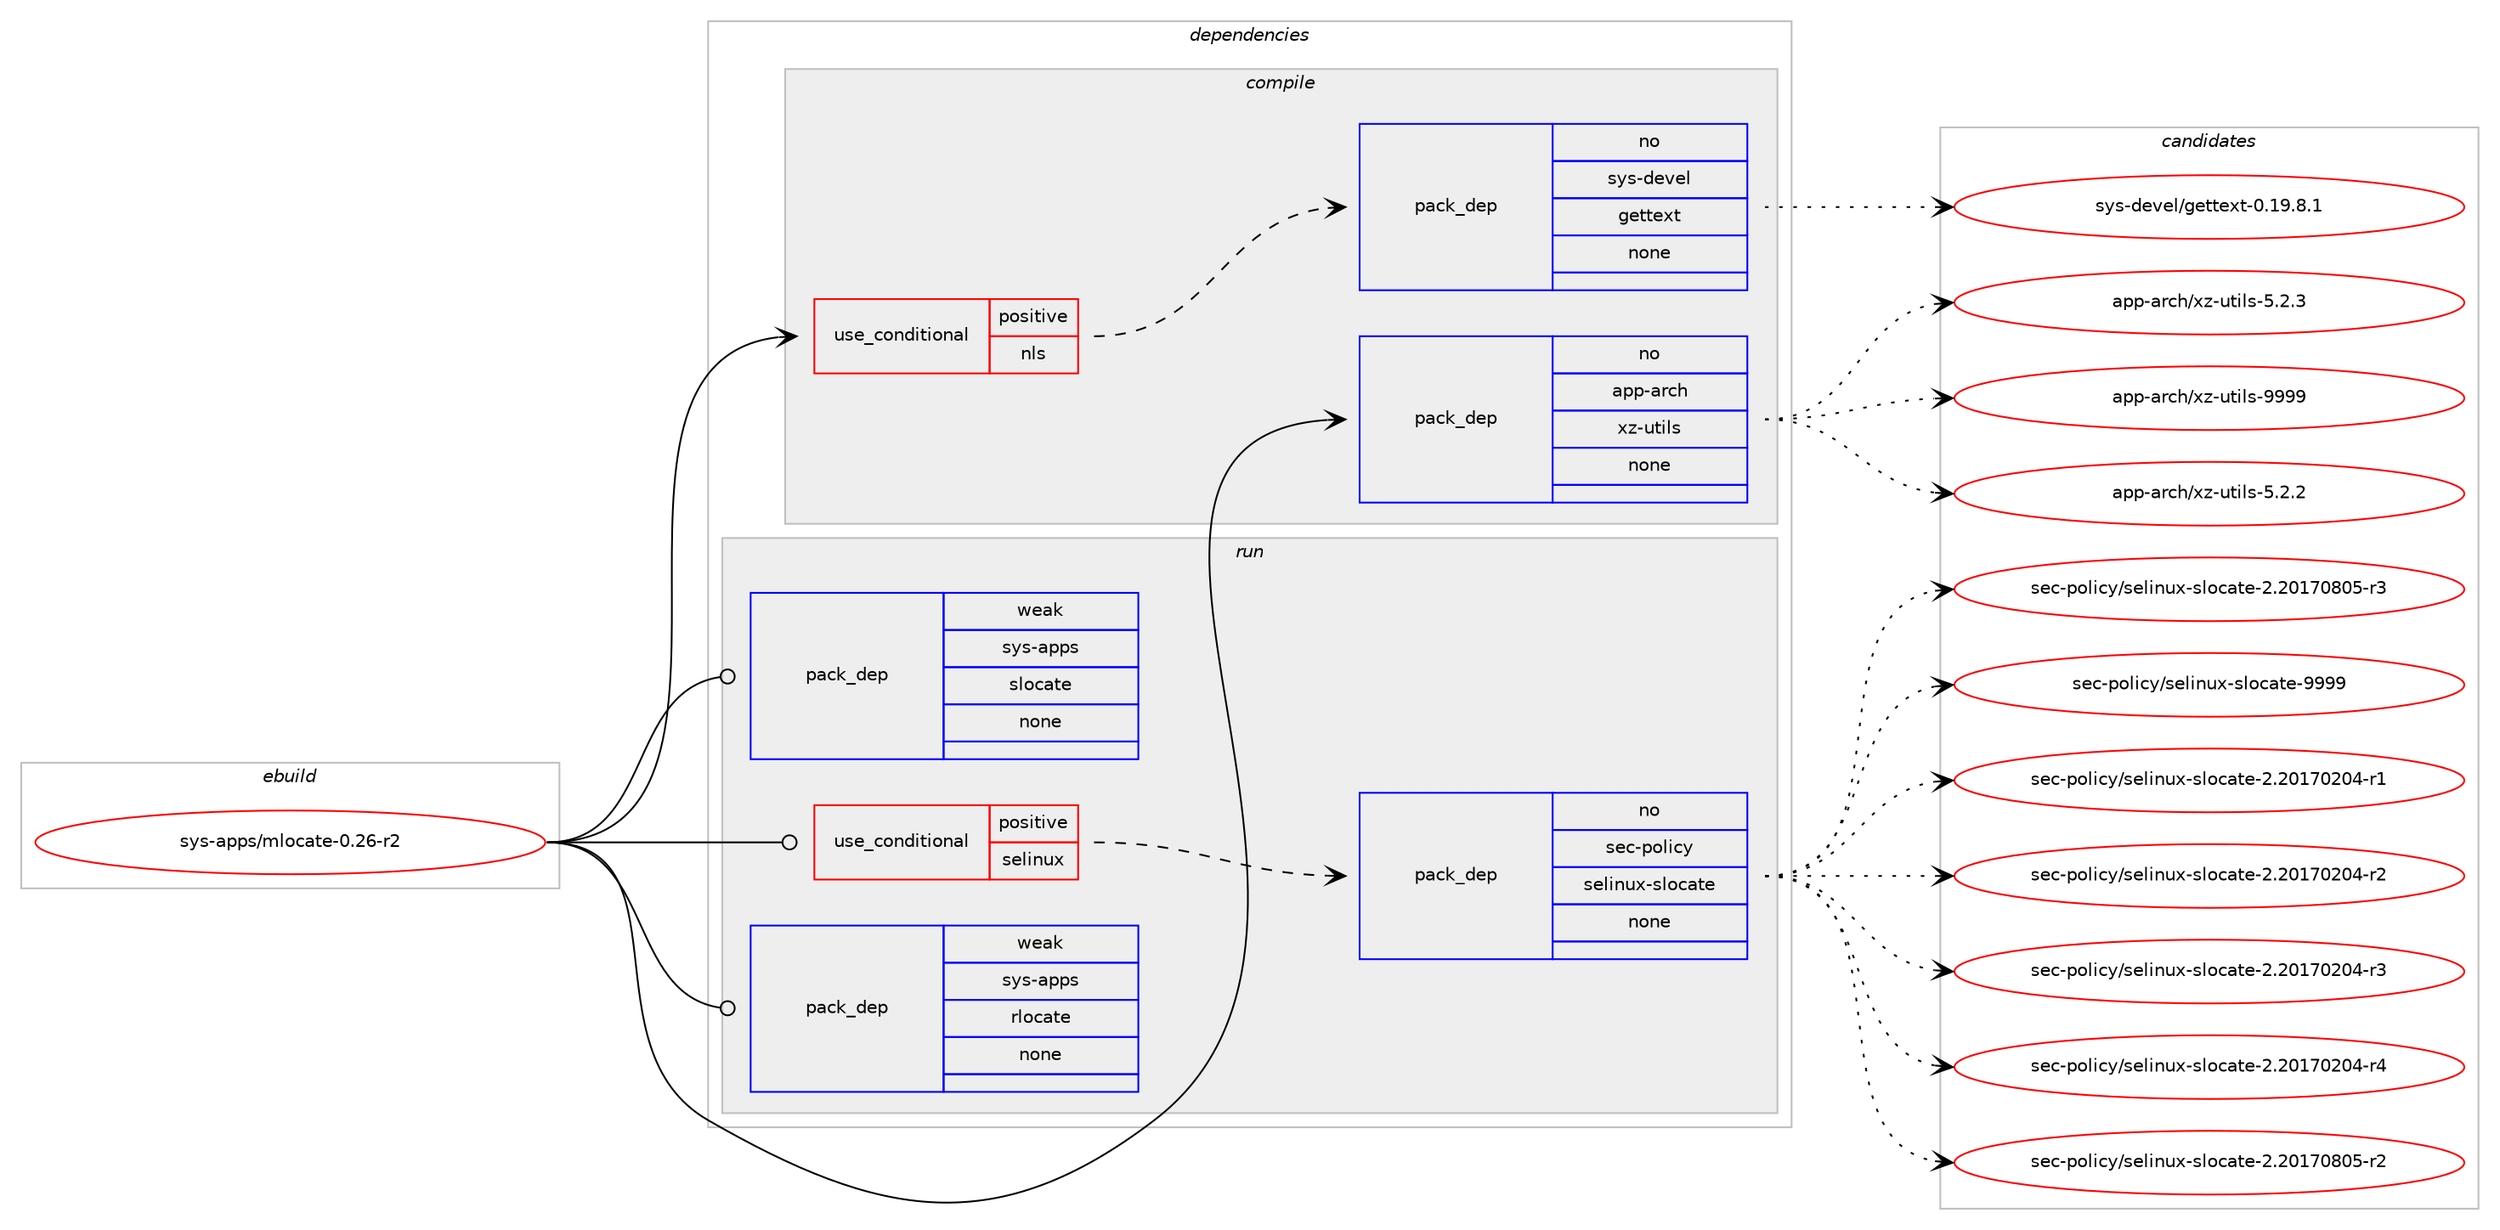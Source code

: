 digraph prolog {

# *************
# Graph options
# *************

newrank=true;
concentrate=true;
compound=true;
graph [rankdir=LR,fontname=Helvetica,fontsize=10,ranksep=1.5];#, ranksep=2.5, nodesep=0.2];
edge  [arrowhead=vee];
node  [fontname=Helvetica,fontsize=10];

# **********
# The ebuild
# **********

subgraph cluster_leftcol {
color=gray;
rank=same;
label=<<i>ebuild</i>>;
id [label="sys-apps/mlocate-0.26-r2", color=red, width=4, href="../sys-apps/mlocate-0.26-r2.svg"];
}

# ****************
# The dependencies
# ****************

subgraph cluster_midcol {
color=gray;
label=<<i>dependencies</i>>;
subgraph cluster_compile {
fillcolor="#eeeeee";
style=filled;
label=<<i>compile</i>>;
subgraph cond113285 {
dependency470529 [label=<<TABLE BORDER="0" CELLBORDER="1" CELLSPACING="0" CELLPADDING="4"><TR><TD ROWSPAN="3" CELLPADDING="10">use_conditional</TD></TR><TR><TD>positive</TD></TR><TR><TD>nls</TD></TR></TABLE>>, shape=none, color=red];
subgraph pack349128 {
dependency470530 [label=<<TABLE BORDER="0" CELLBORDER="1" CELLSPACING="0" CELLPADDING="4" WIDTH="220"><TR><TD ROWSPAN="6" CELLPADDING="30">pack_dep</TD></TR><TR><TD WIDTH="110">no</TD></TR><TR><TD>sys-devel</TD></TR><TR><TD>gettext</TD></TR><TR><TD>none</TD></TR><TR><TD></TD></TR></TABLE>>, shape=none, color=blue];
}
dependency470529:e -> dependency470530:w [weight=20,style="dashed",arrowhead="vee"];
}
id:e -> dependency470529:w [weight=20,style="solid",arrowhead="vee"];
subgraph pack349129 {
dependency470531 [label=<<TABLE BORDER="0" CELLBORDER="1" CELLSPACING="0" CELLPADDING="4" WIDTH="220"><TR><TD ROWSPAN="6" CELLPADDING="30">pack_dep</TD></TR><TR><TD WIDTH="110">no</TD></TR><TR><TD>app-arch</TD></TR><TR><TD>xz-utils</TD></TR><TR><TD>none</TD></TR><TR><TD></TD></TR></TABLE>>, shape=none, color=blue];
}
id:e -> dependency470531:w [weight=20,style="solid",arrowhead="vee"];
}
subgraph cluster_compileandrun {
fillcolor="#eeeeee";
style=filled;
label=<<i>compile and run</i>>;
}
subgraph cluster_run {
fillcolor="#eeeeee";
style=filled;
label=<<i>run</i>>;
subgraph cond113286 {
dependency470532 [label=<<TABLE BORDER="0" CELLBORDER="1" CELLSPACING="0" CELLPADDING="4"><TR><TD ROWSPAN="3" CELLPADDING="10">use_conditional</TD></TR><TR><TD>positive</TD></TR><TR><TD>selinux</TD></TR></TABLE>>, shape=none, color=red];
subgraph pack349130 {
dependency470533 [label=<<TABLE BORDER="0" CELLBORDER="1" CELLSPACING="0" CELLPADDING="4" WIDTH="220"><TR><TD ROWSPAN="6" CELLPADDING="30">pack_dep</TD></TR><TR><TD WIDTH="110">no</TD></TR><TR><TD>sec-policy</TD></TR><TR><TD>selinux-slocate</TD></TR><TR><TD>none</TD></TR><TR><TD></TD></TR></TABLE>>, shape=none, color=blue];
}
dependency470532:e -> dependency470533:w [weight=20,style="dashed",arrowhead="vee"];
}
id:e -> dependency470532:w [weight=20,style="solid",arrowhead="odot"];
subgraph pack349131 {
dependency470534 [label=<<TABLE BORDER="0" CELLBORDER="1" CELLSPACING="0" CELLPADDING="4" WIDTH="220"><TR><TD ROWSPAN="6" CELLPADDING="30">pack_dep</TD></TR><TR><TD WIDTH="110">weak</TD></TR><TR><TD>sys-apps</TD></TR><TR><TD>rlocate</TD></TR><TR><TD>none</TD></TR><TR><TD></TD></TR></TABLE>>, shape=none, color=blue];
}
id:e -> dependency470534:w [weight=20,style="solid",arrowhead="odot"];
subgraph pack349132 {
dependency470535 [label=<<TABLE BORDER="0" CELLBORDER="1" CELLSPACING="0" CELLPADDING="4" WIDTH="220"><TR><TD ROWSPAN="6" CELLPADDING="30">pack_dep</TD></TR><TR><TD WIDTH="110">weak</TD></TR><TR><TD>sys-apps</TD></TR><TR><TD>slocate</TD></TR><TR><TD>none</TD></TR><TR><TD></TD></TR></TABLE>>, shape=none, color=blue];
}
id:e -> dependency470535:w [weight=20,style="solid",arrowhead="odot"];
}
}

# **************
# The candidates
# **************

subgraph cluster_choices {
rank=same;
color=gray;
label=<<i>candidates</i>>;

subgraph choice349128 {
color=black;
nodesep=1;
choice1151211154510010111810110847103101116116101120116454846495746564649 [label="sys-devel/gettext-0.19.8.1", color=red, width=4,href="../sys-devel/gettext-0.19.8.1.svg"];
dependency470530:e -> choice1151211154510010111810110847103101116116101120116454846495746564649:w [style=dotted,weight="100"];
}
subgraph choice349129 {
color=black;
nodesep=1;
choice971121124597114991044712012245117116105108115455346504650 [label="app-arch/xz-utils-5.2.2", color=red, width=4,href="../app-arch/xz-utils-5.2.2.svg"];
choice971121124597114991044712012245117116105108115455346504651 [label="app-arch/xz-utils-5.2.3", color=red, width=4,href="../app-arch/xz-utils-5.2.3.svg"];
choice9711211245971149910447120122451171161051081154557575757 [label="app-arch/xz-utils-9999", color=red, width=4,href="../app-arch/xz-utils-9999.svg"];
dependency470531:e -> choice971121124597114991044712012245117116105108115455346504650:w [style=dotted,weight="100"];
dependency470531:e -> choice971121124597114991044712012245117116105108115455346504651:w [style=dotted,weight="100"];
dependency470531:e -> choice9711211245971149910447120122451171161051081154557575757:w [style=dotted,weight="100"];
}
subgraph choice349130 {
color=black;
nodesep=1;
choice1151019945112111108105991214711510110810511011712045115108111999711610145504650484955485048524511449 [label="sec-policy/selinux-slocate-2.20170204-r1", color=red, width=4,href="../sec-policy/selinux-slocate-2.20170204-r1.svg"];
choice1151019945112111108105991214711510110810511011712045115108111999711610145504650484955485048524511450 [label="sec-policy/selinux-slocate-2.20170204-r2", color=red, width=4,href="../sec-policy/selinux-slocate-2.20170204-r2.svg"];
choice1151019945112111108105991214711510110810511011712045115108111999711610145504650484955485048524511451 [label="sec-policy/selinux-slocate-2.20170204-r3", color=red, width=4,href="../sec-policy/selinux-slocate-2.20170204-r3.svg"];
choice1151019945112111108105991214711510110810511011712045115108111999711610145504650484955485048524511452 [label="sec-policy/selinux-slocate-2.20170204-r4", color=red, width=4,href="../sec-policy/selinux-slocate-2.20170204-r4.svg"];
choice1151019945112111108105991214711510110810511011712045115108111999711610145504650484955485648534511450 [label="sec-policy/selinux-slocate-2.20170805-r2", color=red, width=4,href="../sec-policy/selinux-slocate-2.20170805-r2.svg"];
choice1151019945112111108105991214711510110810511011712045115108111999711610145504650484955485648534511451 [label="sec-policy/selinux-slocate-2.20170805-r3", color=red, width=4,href="../sec-policy/selinux-slocate-2.20170805-r3.svg"];
choice115101994511211110810599121471151011081051101171204511510811199971161014557575757 [label="sec-policy/selinux-slocate-9999", color=red, width=4,href="../sec-policy/selinux-slocate-9999.svg"];
dependency470533:e -> choice1151019945112111108105991214711510110810511011712045115108111999711610145504650484955485048524511449:w [style=dotted,weight="100"];
dependency470533:e -> choice1151019945112111108105991214711510110810511011712045115108111999711610145504650484955485048524511450:w [style=dotted,weight="100"];
dependency470533:e -> choice1151019945112111108105991214711510110810511011712045115108111999711610145504650484955485048524511451:w [style=dotted,weight="100"];
dependency470533:e -> choice1151019945112111108105991214711510110810511011712045115108111999711610145504650484955485048524511452:w [style=dotted,weight="100"];
dependency470533:e -> choice1151019945112111108105991214711510110810511011712045115108111999711610145504650484955485648534511450:w [style=dotted,weight="100"];
dependency470533:e -> choice1151019945112111108105991214711510110810511011712045115108111999711610145504650484955485648534511451:w [style=dotted,weight="100"];
dependency470533:e -> choice115101994511211110810599121471151011081051101171204511510811199971161014557575757:w [style=dotted,weight="100"];
}
subgraph choice349131 {
color=black;
nodesep=1;
}
subgraph choice349132 {
color=black;
nodesep=1;
}
}

}

